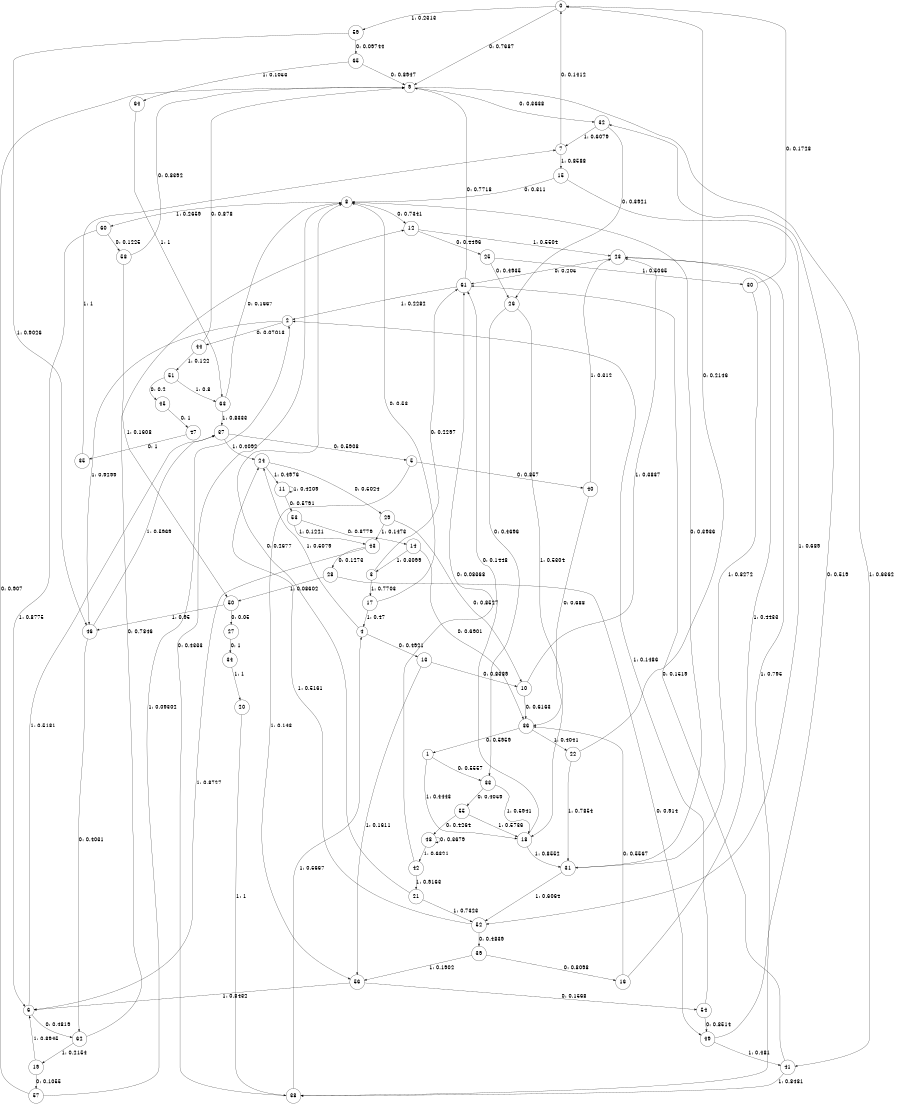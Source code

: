 digraph "ch2randomL9" {
size = "6,8.5";
ratio = "fill";
node [shape = circle];
node [fontsize = 24];
edge [fontsize = 24];
0 -> 9 [label = "0: 0.7687   "];
0 -> 59 [label = "1: 0.2313   "];
1 -> 33 [label = "0: 0.5557   "];
1 -> 18 [label = "1: 0.4443   "];
2 -> 44 [label = "0: 0.07013  "];
2 -> 46 [label = "1: 0.9299   "];
3 -> 61 [label = "0: 0.2297   "];
3 -> 17 [label = "1: 0.7703   "];
4 -> 13 [label = "0: 0.4921   "];
4 -> 24 [label = "1: 0.5079   "];
5 -> 40 [label = "0: 0.857    "];
5 -> 56 [label = "1: 0.143    "];
6 -> 62 [label = "0: 0.4819   "];
6 -> 37 [label = "1: 0.5181   "];
7 -> 0 [label = "0: 0.1412   "];
7 -> 15 [label = "1: 0.8588   "];
8 -> 12 [label = "0: 0.7341   "];
8 -> 60 [label = "1: 0.2659   "];
9 -> 32 [label = "0: 0.3638   "];
9 -> 41 [label = "1: 0.6362   "];
10 -> 36 [label = "0: 0.6163   "];
10 -> 23 [label = "1: 0.3837   "];
11 -> 53 [label = "0: 0.5791   "];
11 -> 11 [label = "1: 0.4209   "];
12 -> 25 [label = "0: 0.4496   "];
12 -> 23 [label = "1: 0.5504   "];
13 -> 10 [label = "0: 0.8389   "];
13 -> 56 [label = "1: 0.1611   "];
14 -> 36 [label = "0: 0.6901   "];
14 -> 3 [label = "1: 0.3099   "];
15 -> 8 [label = "0: 0.311    "];
15 -> 52 [label = "1: 0.689    "];
16 -> 36 [label = "0: 0.5567   "];
16 -> 23 [label = "1: 0.4433   "];
17 -> 8 [label = "0: 0.53     "];
17 -> 4 [label = "1: 0.47     "];
18 -> 61 [label = "0: 0.1448   "];
18 -> 31 [label = "1: 0.8552   "];
19 -> 57 [label = "0: 0.1055   "];
19 -> 6 [label = "1: 0.8945   "];
20 -> 38 [label = "1: 1        "];
21 -> 8 [label = "0: 0.2677   "];
21 -> 52 [label = "1: 0.7323   "];
22 -> 0 [label = "0: 0.2146   "];
22 -> 31 [label = "1: 0.7854   "];
23 -> 61 [label = "0: 0.205    "];
23 -> 38 [label = "1: 0.795    "];
24 -> 29 [label = "0: 0.5024   "];
24 -> 11 [label = "1: 0.4976   "];
25 -> 26 [label = "0: 0.4935   "];
25 -> 30 [label = "1: 0.5065   "];
26 -> 33 [label = "0: 0.4696   "];
26 -> 18 [label = "1: 0.5304   "];
27 -> 34 [label = "0: 1        "];
28 -> 49 [label = "0: 0.914    "];
28 -> 50 [label = "1: 0.08602  "];
29 -> 10 [label = "0: 0.8527   "];
29 -> 43 [label = "1: 0.1473   "];
30 -> 0 [label = "0: 0.1728   "];
30 -> 31 [label = "1: 0.8272   "];
31 -> 8 [label = "0: 0.3936   "];
31 -> 52 [label = "1: 0.6064   "];
32 -> 26 [label = "0: 0.3921   "];
32 -> 7 [label = "1: 0.6079   "];
33 -> 55 [label = "0: 0.4059   "];
33 -> 18 [label = "1: 0.5941   "];
34 -> 20 [label = "1: 1        "];
35 -> 7 [label = "1: 1        "];
36 -> 1 [label = "0: 0.5959   "];
36 -> 22 [label = "1: 0.4041   "];
37 -> 5 [label = "0: 0.5908   "];
37 -> 24 [label = "1: 0.4092   "];
38 -> 8 [label = "0: 0.4333   "];
38 -> 4 [label = "1: 0.5667   "];
39 -> 16 [label = "0: 0.8098   "];
39 -> 56 [label = "1: 0.1902   "];
40 -> 36 [label = "0: 0.688    "];
40 -> 23 [label = "1: 0.312    "];
41 -> 61 [label = "0: 0.1519   "];
41 -> 38 [label = "1: 0.8481   "];
42 -> 61 [label = "0: 0.08368  "];
42 -> 21 [label = "1: 0.9163   "];
43 -> 28 [label = "0: 0.1273   "];
43 -> 6 [label = "1: 0.8727   "];
44 -> 9 [label = "0: 0.878    "];
44 -> 51 [label = "1: 0.122    "];
45 -> 47 [label = "0: 1        "];
46 -> 62 [label = "0: 0.4031   "];
46 -> 37 [label = "1: 0.5969   "];
47 -> 35 [label = "0: 1        "];
48 -> 48 [label = "0: 0.3679   "];
48 -> 42 [label = "1: 0.6321   "];
49 -> 32 [label = "0: 0.519    "];
49 -> 41 [label = "1: 0.481    "];
50 -> 27 [label = "0: 0.05     "];
50 -> 46 [label = "1: 0.95     "];
51 -> 45 [label = "0: 0.2      "];
51 -> 63 [label = "1: 0.8      "];
52 -> 39 [label = "0: 0.4839   "];
52 -> 24 [label = "1: 0.5161   "];
53 -> 14 [label = "0: 0.8779   "];
53 -> 43 [label = "1: 0.1221   "];
54 -> 49 [label = "0: 0.8514   "];
54 -> 2 [label = "1: 0.1486   "];
55 -> 48 [label = "0: 0.4264   "];
55 -> 18 [label = "1: 0.5736   "];
56 -> 54 [label = "0: 0.1568   "];
56 -> 6 [label = "1: 0.8432   "];
57 -> 9 [label = "0: 0.907    "];
57 -> 2 [label = "1: 0.09302  "];
58 -> 9 [label = "0: 0.8392   "];
58 -> 50 [label = "1: 0.1608   "];
59 -> 65 [label = "0: 0.09744  "];
59 -> 46 [label = "1: 0.9026   "];
60 -> 58 [label = "0: 0.1225   "];
60 -> 6 [label = "1: 0.8775   "];
61 -> 9 [label = "0: 0.7718   "];
61 -> 2 [label = "1: 0.2282   "];
62 -> 12 [label = "0: 0.7846   "];
62 -> 19 [label = "1: 0.2154   "];
63 -> 8 [label = "0: 0.1667   "];
63 -> 37 [label = "1: 0.8333   "];
64 -> 63 [label = "1: 1        "];
65 -> 9 [label = "0: 0.8947   "];
65 -> 64 [label = "1: 0.1053   "];
}